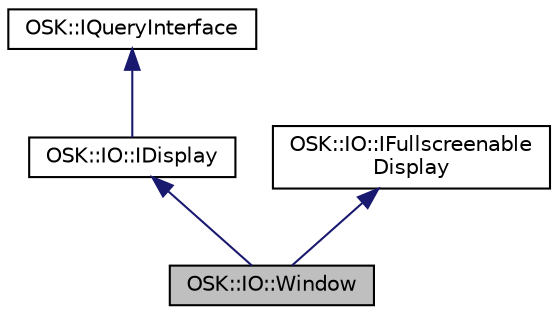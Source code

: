 digraph "OSK::IO::Window"
{
 // LATEX_PDF_SIZE
  edge [fontname="Helvetica",fontsize="10",labelfontname="Helvetica",labelfontsize="10"];
  node [fontname="Helvetica",fontsize="10",shape=record];
  Node1 [label="OSK::IO::Window",height=0.2,width=0.4,color="black", fillcolor="grey75", style="filled", fontcolor="black",tooltip="Clase que representa una ventana. En esta ventana se renderizará el juego. También se encarga del inp..."];
  Node2 -> Node1 [dir="back",color="midnightblue",fontsize="10",style="solid",fontname="Helvetica"];
  Node2 [label="OSK::IO::IDisplay",height=0.2,width=0.4,color="black", fillcolor="white", style="filled",URL="$class_o_s_k_1_1_i_o_1_1_i_display.html",tooltip="Interfaz que representa un display: la pantalla sobre la que se renderiza."];
  Node3 -> Node2 [dir="back",color="midnightblue",fontsize="10",style="solid",fontname="Helvetica"];
  Node3 [label="OSK::IQueryInterface",height=0.2,width=0.4,color="black", fillcolor="white", style="filled",URL="$class_o_s_k_1_1_i_query_interface.html",tooltip="Esta interfaz permite obtener acceso a los métodos de una interfaz en concreto del objeto...."];
  Node4 -> Node1 [dir="back",color="midnightblue",fontsize="10",style="solid",fontname="Helvetica"];
  Node4 [label="OSK::IO::IFullscreenable\lDisplay",height=0.2,width=0.4,color="black", fillcolor="white", style="filled",URL="$class_o_s_k_1_1_i_o_1_1_i_fullscreenable_display.html",tooltip="Interfaz que representa un display que puede alternar entre pantalla completa y modo ventana."];
}
